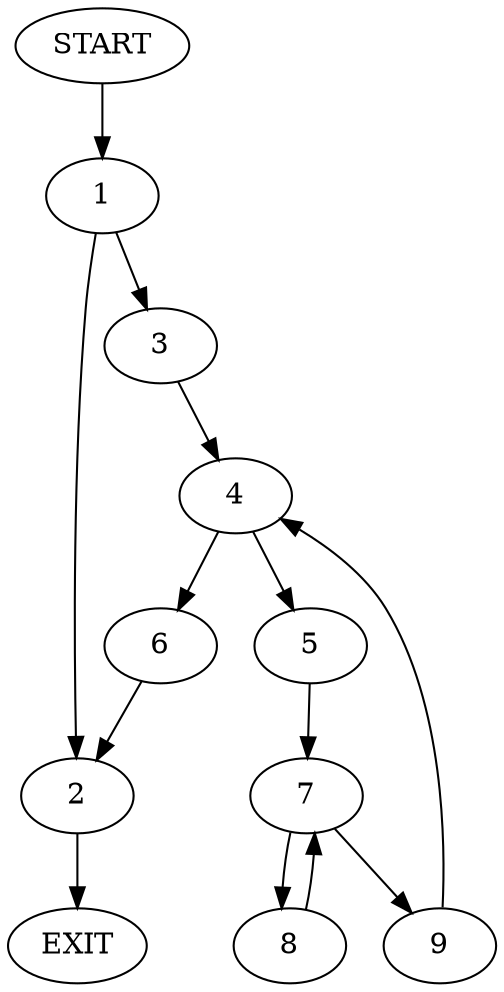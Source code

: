 digraph {
0 [label="START"]
10 [label="EXIT"]
0 -> 1
1 -> 2
1 -> 3
3 -> 4
2 -> 10
4 -> 5
4 -> 6
6 -> 2
5 -> 7
7 -> 8
7 -> 9
8 -> 7
9 -> 4
}
